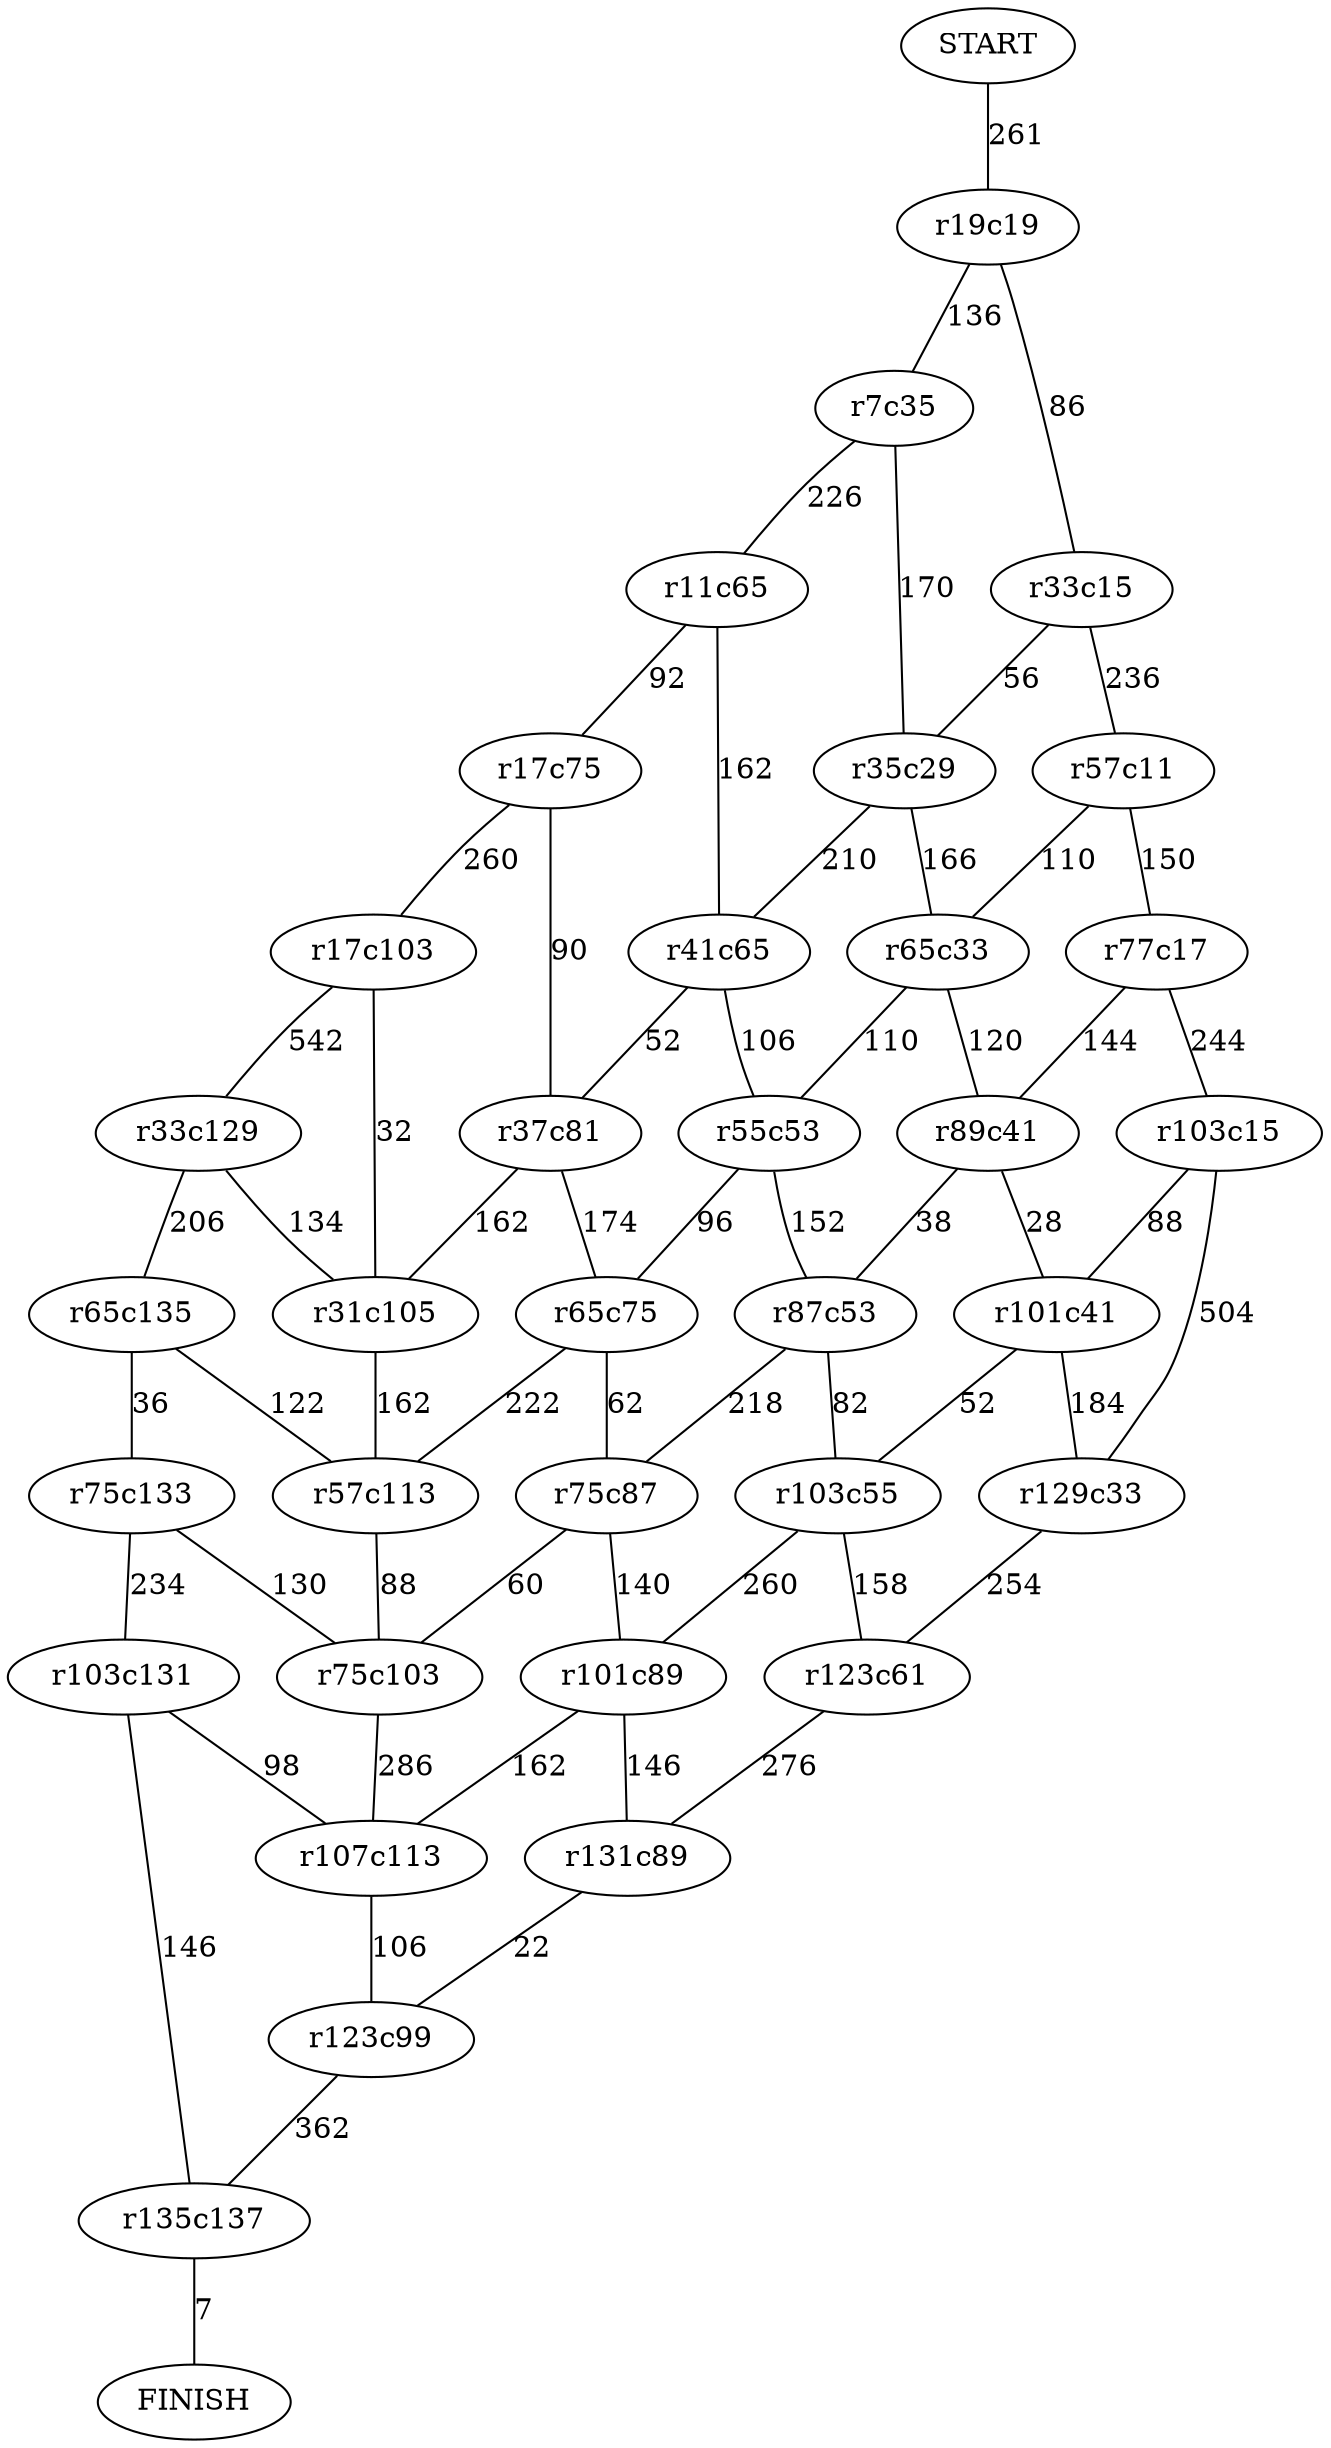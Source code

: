 graph {
	START -- r19c19 [label="261"]
	r19c19 -- r7c35 [label="136"]
	r19c19 -- r33c15 [label="86"]
	r7c35 -- r11c65 [label="226"]
	r7c35 -- r35c29 [label="170"]
	r33c15 -- r35c29 [label="56"]
	r33c15 -- r57c11 [label="236"]
	r11c65 -- r17c75 [label="92"]
	r11c65 -- r41c65 [label="162"]
	r35c29 -- r41c65 [label="210"]
	r35c29 -- r65c33 [label="166"]
	r57c11 -- r65c33 [label="110"]
	r57c11 -- r77c17 [label="150"]
	r17c75 -- r17c103 [label="260"]
	r17c75 -- r37c81 [label="90"]
	r41c65 -- r37c81 [label="52"]
	r41c65 -- r55c53 [label="106"]
	r65c33 -- r55c53 [label="110"]
	r65c33 -- r89c41 [label="120"]
	r77c17 -- r89c41 [label="144"]
	r77c17 -- r103c15 [label="244"]
	r17c103 -- r33c129 [label="542"]
	r17c103 -- r31c105 [label="32"]
	r37c81 -- r31c105 [label="162"]
	r37c81 -- r65c75 [label="174"]
	r55c53 -- r65c75 [label="96"]
	r55c53 -- r87c53 [label="152"]
	r89c41 -- r87c53 [label="38"]
	r89c41 -- r101c41 [label="28"]
	r103c15 -- r101c41 [label="88"]
	r103c15 -- r129c33 [label="504"]
	r33c129 -- r31c105 [label="134"]
	r33c129 -- r65c135 [label="206"]
	r31c105 -- r57c113 [label="162"]
	r65c75 -- r57c113 [label="222"]
	r65c75 -- r75c87 [label="62"]
	r87c53 -- r75c87 [label="218"]
	r87c53 -- r103c55 [label="82"]
	r101c41 -- r103c55 [label="52"]
	r101c41 -- r129c33 [label="184"]
	r129c33 -- r123c61 [label="254"]
	r65c135 -- r57c113 [label="122"]
	r65c135 -- r75c133 [label="36"]
	r57c113 -- r75c103 [label="88"]
	r75c87 -- r75c103 [label="60"]
	r75c87 -- r101c89 [label="140"]
	r103c55 -- r101c89 [label="260"]
	r103c55 -- r123c61 [label="158"]
	r123c61 -- r131c89 [label="276"]
	r75c133 -- r75c103 [label="130"]
	r75c133 -- r103c131 [label="234"]
	r75c103 -- r107c113 [label="286"]
	r101c89 -- r107c113 [label="162"]
	r101c89 -- r131c89 [label="146"]
	r131c89 -- r123c99 [label="22"]
	r103c131 -- r107c113 [label="98"]
	r103c131 -- r135c137 [label="146"]
	r107c113 -- r123c99 [label="106"]
	r123c99 -- r135c137 [label="362"]
	r135c137 -- FINISH [label="7"]
}

